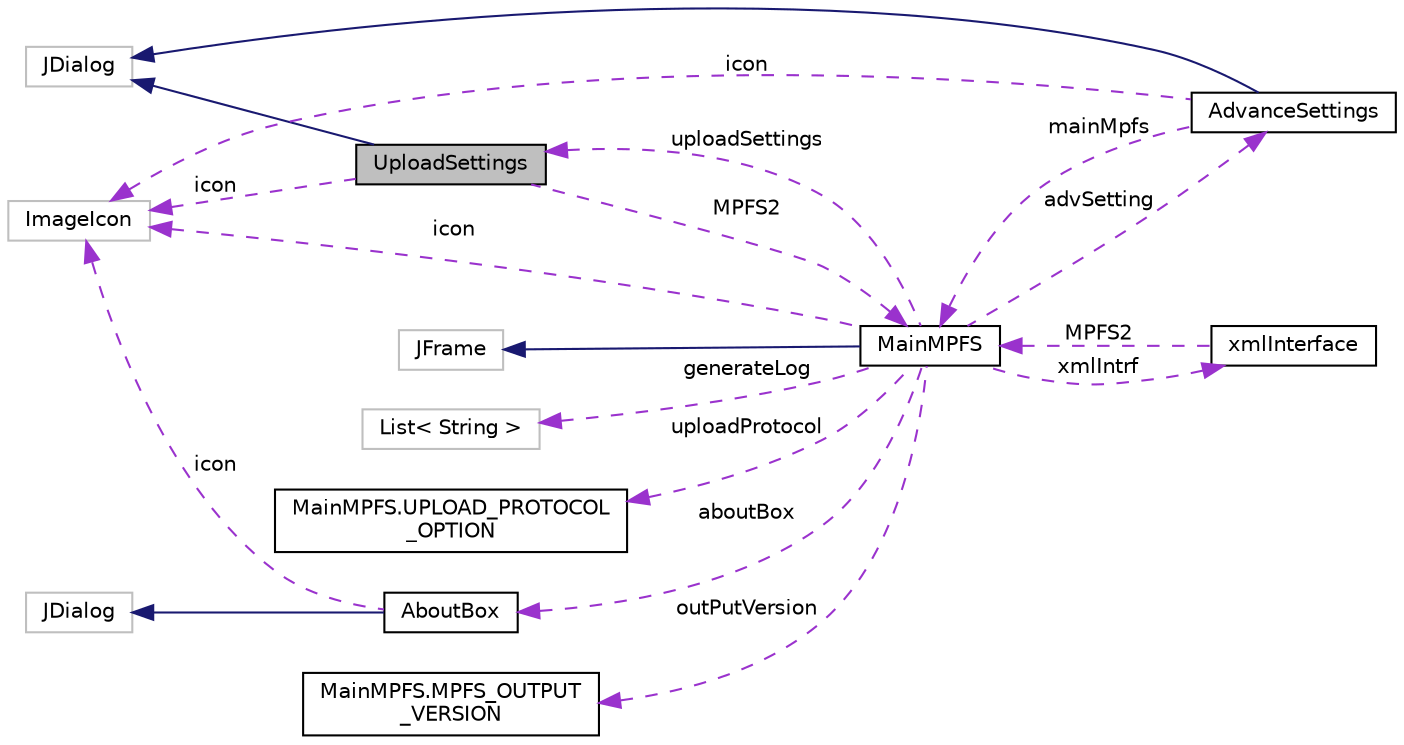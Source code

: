 digraph "UploadSettings"
{
  edge [fontname="Helvetica",fontsize="10",labelfontname="Helvetica",labelfontsize="10"];
  node [fontname="Helvetica",fontsize="10",shape=record];
  rankdir="LR";
  Node1 [label="UploadSettings",height=0.2,width=0.4,color="black", fillcolor="grey75", style="filled", fontcolor="black"];
  Node2 -> Node1 [dir="back",color="midnightblue",fontsize="10",style="solid",fontname="Helvetica"];
  Node2 [label="JDialog",height=0.2,width=0.4,color="grey75", fillcolor="white", style="filled"];
  Node3 -> Node1 [dir="back",color="darkorchid3",fontsize="10",style="dashed",label=" icon" ,fontname="Helvetica"];
  Node3 [label="ImageIcon",height=0.2,width=0.4,color="grey75", fillcolor="white", style="filled"];
  Node4 -> Node1 [dir="back",color="darkorchid3",fontsize="10",style="dashed",label=" MPFS2" ,fontname="Helvetica"];
  Node4 [label="MainMPFS",height=0.2,width=0.4,color="black", fillcolor="white", style="filled",URL="$class_microchip_m_p_f_s_1_1_main_m_p_f_s.html"];
  Node5 -> Node4 [dir="back",color="midnightblue",fontsize="10",style="solid",fontname="Helvetica"];
  Node5 [label="JFrame",height=0.2,width=0.4,color="grey75", fillcolor="white", style="filled"];
  Node6 -> Node4 [dir="back",color="darkorchid3",fontsize="10",style="dashed",label=" advSetting" ,fontname="Helvetica"];
  Node6 [label="AdvanceSettings",height=0.2,width=0.4,color="black", fillcolor="white", style="filled",URL="$class_microchip_m_p_f_s_1_1_advance_settings.html"];
  Node2 -> Node6 [dir="back",color="midnightblue",fontsize="10",style="solid",fontname="Helvetica"];
  Node3 -> Node6 [dir="back",color="darkorchid3",fontsize="10",style="dashed",label=" icon" ,fontname="Helvetica"];
  Node4 -> Node6 [dir="back",color="darkorchid3",fontsize="10",style="dashed",label=" mainMpfs" ,fontname="Helvetica"];
  Node1 -> Node4 [dir="back",color="darkorchid3",fontsize="10",style="dashed",label=" uploadSettings" ,fontname="Helvetica"];
  Node7 -> Node4 [dir="back",color="darkorchid3",fontsize="10",style="dashed",label=" generateLog" ,fontname="Helvetica"];
  Node7 [label="List\< String \>",height=0.2,width=0.4,color="grey75", fillcolor="white", style="filled"];
  Node3 -> Node4 [dir="back",color="darkorchid3",fontsize="10",style="dashed",label=" icon" ,fontname="Helvetica"];
  Node8 -> Node4 [dir="back",color="darkorchid3",fontsize="10",style="dashed",label=" uploadProtocol" ,fontname="Helvetica"];
  Node8 [label="MainMPFS.UPLOAD_PROTOCOL\l_OPTION",height=0.2,width=0.4,color="black", fillcolor="white", style="filled",URL="$enum_microchip_m_p_f_s_1_1_main_m_p_f_s_1_1_u_p_l_o_a_d___p_r_o_t_o_c_o_l___o_p_t_i_o_n.html"];
  Node9 -> Node4 [dir="back",color="darkorchid3",fontsize="10",style="dashed",label=" aboutBox" ,fontname="Helvetica"];
  Node9 [label="AboutBox",height=0.2,width=0.4,color="black", fillcolor="white", style="filled",URL="$class_microchip_m_p_f_s_1_1_about_box.html"];
  Node10 -> Node9 [dir="back",color="midnightblue",fontsize="10",style="solid",fontname="Helvetica"];
  Node10 [label="JDialog",height=0.2,width=0.4,color="grey75", fillcolor="white", style="filled"];
  Node3 -> Node9 [dir="back",color="darkorchid3",fontsize="10",style="dashed",label=" icon" ,fontname="Helvetica"];
  Node11 -> Node4 [dir="back",color="darkorchid3",fontsize="10",style="dashed",label=" outPutVersion" ,fontname="Helvetica"];
  Node11 [label="MainMPFS.MPFS_OUTPUT\l_VERSION",height=0.2,width=0.4,color="black", fillcolor="white", style="filled",URL="$enum_microchip_m_p_f_s_1_1_main_m_p_f_s_1_1_m_p_f_s___o_u_t_p_u_t___v_e_r_s_i_o_n.html"];
  Node12 -> Node4 [dir="back",color="darkorchid3",fontsize="10",style="dashed",label=" xmlIntrf" ,fontname="Helvetica"];
  Node12 [label="xmlInterface",height=0.2,width=0.4,color="black", fillcolor="white", style="filled",URL="$class_microchip_m_p_f_s_1_1xml_interface.html"];
  Node4 -> Node12 [dir="back",color="darkorchid3",fontsize="10",style="dashed",label=" MPFS2" ,fontname="Helvetica"];
}
